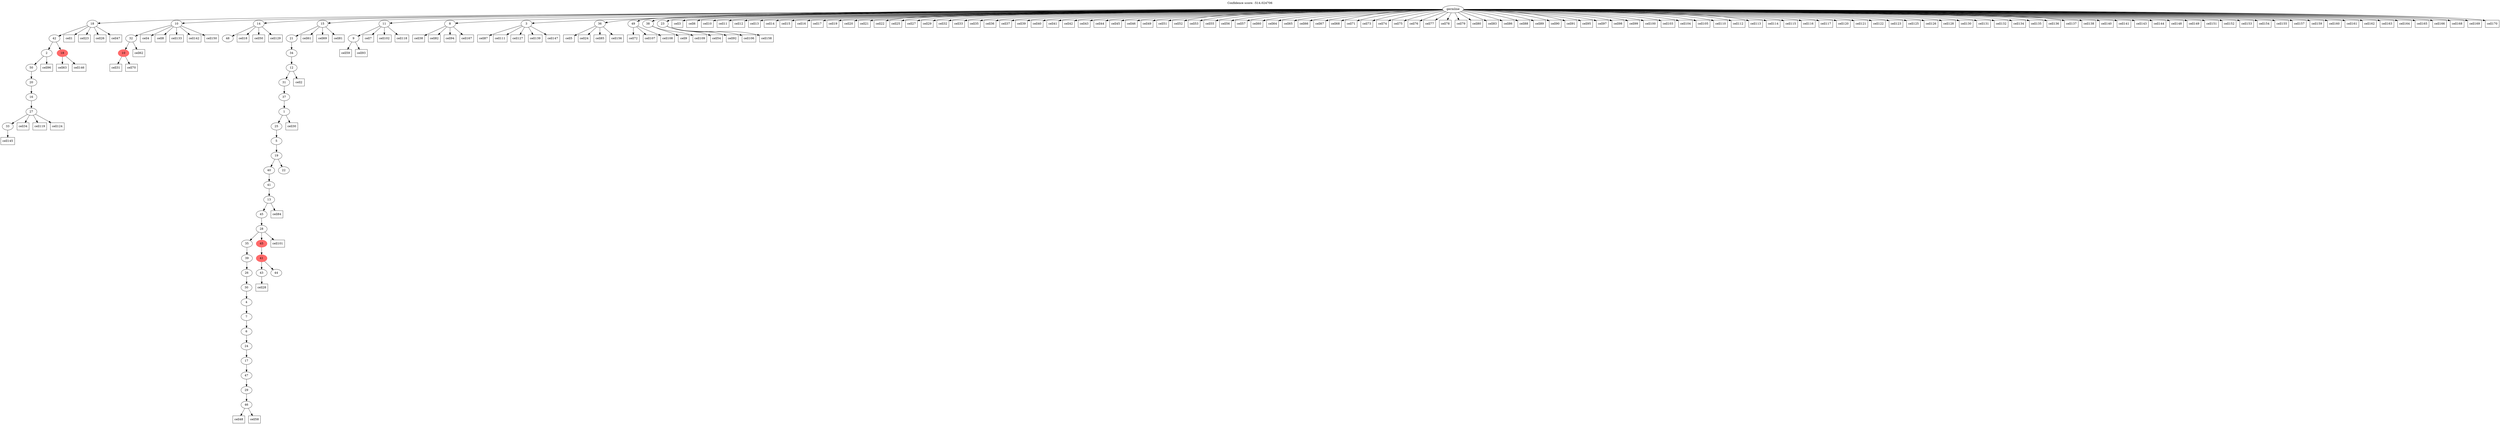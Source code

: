 digraph g {
	"52" -> "53";
	"53" [label="33"];
	"51" -> "52";
	"52" [label="27"];
	"50" -> "51";
	"51" [label="16"];
	"49" -> "50";
	"50" [label="20"];
	"48" -> "49";
	"49" [label="50"];
	"46" -> "47";
	"47" [color=indianred1, style=filled, label="18"];
	"46" -> "48";
	"48" [label="2"];
	"45" -> "46";
	"46" [label="42"];
	"42" -> "43";
	"43" [color=indianred1, style=filled, label="10"];
	"41" -> "42";
	"42" [label="32"];
	"38" -> "39";
	"39" [label="48"];
	"34" -> "35";
	"35" [label="46"];
	"33" -> "34";
	"34" [label="29"];
	"32" -> "33";
	"33" [label="47"];
	"31" -> "32";
	"32" [label="17"];
	"30" -> "31";
	"31" [label="24"];
	"29" -> "30";
	"30" [label="6"];
	"28" -> "29";
	"29" [label="7"];
	"27" -> "28";
	"28" [label="4"];
	"26" -> "27";
	"27" [label="30"];
	"25" -> "26";
	"26" [label="26"];
	"24" -> "25";
	"25" [label="39"];
	"21" -> "22";
	"22" [label="43"];
	"21" -> "23";
	"23" [label="44"];
	"20" -> "21";
	"21" [color=indianred1, style=filled, label="41"];
	"19" -> "20";
	"20" [color=indianred1, style=filled, label="45"];
	"19" -> "24";
	"24" [label="35"];
	"18" -> "19";
	"19" [label="28"];
	"17" -> "18";
	"18" [label="45"];
	"16" -> "17";
	"17" [label="13"];
	"15" -> "16";
	"16" [label="41"];
	"14" -> "15";
	"15" [label="40"];
	"14" -> "36";
	"36" [label="22"];
	"13" -> "14";
	"14" [label="19"];
	"12" -> "13";
	"13" [label="5"];
	"11" -> "12";
	"12" [label="25"];
	"10" -> "11";
	"11" [label="1"];
	"9" -> "10";
	"10" [label="37"];
	"8" -> "9";
	"9" [label="31"];
	"7" -> "8";
	"8" [label="12"];
	"6" -> "7";
	"7" [label="34"];
	"5" -> "6";
	"6" [label="21"];
	"1" -> "2";
	"2" [label="9"];
	"0" -> "1";
	"1" [label="11"];
	"0" -> "3";
	"3" [label="8"];
	"0" -> "4";
	"4" [label="3"];
	"0" -> "5";
	"5" [label="15"];
	"0" -> "37";
	"37" [label="36"];
	"0" -> "38";
	"38" [label="14"];
	"0" -> "40";
	"40" [label="49"];
	"0" -> "41";
	"41" [label="10"];
	"0" -> "44";
	"44" [label="38"];
	"0" -> "45";
	"45" [label="18"];
	"0" -> "54";
	"54" [label="23"];
	"0" [label="germline"];
	"45" -> "cell1";
	"cell1" [shape=box];
	"8" -> "cell2";
	"cell2" [shape=box];
	"0" -> "cell3";
	"cell3" [shape=box];
	"41" -> "cell4";
	"cell4" [shape=box];
	"37" -> "cell5";
	"cell5" [shape=box];
	"0" -> "cell6";
	"cell6" [shape=box];
	"1" -> "cell7";
	"cell7" [shape=box];
	"41" -> "cell8";
	"cell8" [shape=box];
	"44" -> "cell9";
	"cell9" [shape=box];
	"0" -> "cell10";
	"cell10" [shape=box];
	"0" -> "cell11";
	"cell11" [shape=box];
	"0" -> "cell12";
	"cell12" [shape=box];
	"0" -> "cell13";
	"cell13" [shape=box];
	"0" -> "cell14";
	"cell14" [shape=box];
	"0" -> "cell15";
	"cell15" [shape=box];
	"0" -> "cell16";
	"cell16" [shape=box];
	"0" -> "cell17";
	"cell17" [shape=box];
	"38" -> "cell18";
	"cell18" [shape=box];
	"0" -> "cell19";
	"cell19" [shape=box];
	"0" -> "cell20";
	"cell20" [shape=box];
	"0" -> "cell21";
	"cell21" [shape=box];
	"0" -> "cell22";
	"cell22" [shape=box];
	"45" -> "cell23";
	"cell23" [shape=box];
	"37" -> "cell24";
	"cell24" [shape=box];
	"0" -> "cell25";
	"cell25" [shape=box];
	"45" -> "cell26";
	"cell26" [shape=box];
	"0" -> "cell27";
	"cell27" [shape=box];
	"22" -> "cell28";
	"cell28" [shape=box];
	"0" -> "cell29";
	"cell29" [shape=box];
	"11" -> "cell30";
	"cell30" [shape=box];
	"43" -> "cell31";
	"cell31" [shape=box];
	"0" -> "cell32";
	"cell32" [shape=box];
	"0" -> "cell33";
	"cell33" [shape=box];
	"52" -> "cell34";
	"cell34" [shape=box];
	"0" -> "cell35";
	"cell35" [shape=box];
	"0" -> "cell36";
	"cell36" [shape=box];
	"0" -> "cell37";
	"cell37" [shape=box];
	"3" -> "cell38";
	"cell38" [shape=box];
	"0" -> "cell39";
	"cell39" [shape=box];
	"0" -> "cell40";
	"cell40" [shape=box];
	"0" -> "cell41";
	"cell41" [shape=box];
	"0" -> "cell42";
	"cell42" [shape=box];
	"0" -> "cell43";
	"cell43" [shape=box];
	"0" -> "cell44";
	"cell44" [shape=box];
	"0" -> "cell45";
	"cell45" [shape=box];
	"0" -> "cell46";
	"cell46" [shape=box];
	"45" -> "cell47";
	"cell47" [shape=box];
	"35" -> "cell48";
	"cell48" [shape=box];
	"0" -> "cell49";
	"cell49" [shape=box];
	"38" -> "cell50";
	"cell50" [shape=box];
	"0" -> "cell51";
	"cell51" [shape=box];
	"0" -> "cell52";
	"cell52" [shape=box];
	"0" -> "cell53";
	"cell53" [shape=box];
	"54" -> "cell54";
	"cell54" [shape=box];
	"0" -> "cell55";
	"cell55" [shape=box];
	"0" -> "cell56";
	"cell56" [shape=box];
	"0" -> "cell57";
	"cell57" [shape=box];
	"35" -> "cell58";
	"cell58" [shape=box];
	"2" -> "cell59";
	"cell59" [shape=box];
	"0" -> "cell60";
	"cell60" [shape=box];
	"5" -> "cell61";
	"cell61" [shape=box];
	"42" -> "cell62";
	"cell62" [shape=box];
	"47" -> "cell63";
	"cell63" [shape=box];
	"0" -> "cell64";
	"cell64" [shape=box];
	"0" -> "cell65";
	"cell65" [shape=box];
	"0" -> "cell66";
	"cell66" [shape=box];
	"0" -> "cell67";
	"cell67" [shape=box];
	"0" -> "cell68";
	"cell68" [shape=box];
	"5" -> "cell69";
	"cell69" [shape=box];
	"43" -> "cell70";
	"cell70" [shape=box];
	"0" -> "cell71";
	"cell71" [shape=box];
	"40" -> "cell72";
	"cell72" [shape=box];
	"0" -> "cell73";
	"cell73" [shape=box];
	"0" -> "cell74";
	"cell74" [shape=box];
	"0" -> "cell75";
	"cell75" [shape=box];
	"0" -> "cell76";
	"cell76" [shape=box];
	"0" -> "cell77";
	"cell77" [shape=box];
	"0" -> "cell78";
	"cell78" [shape=box];
	"0" -> "cell79";
	"cell79" [shape=box];
	"0" -> "cell80";
	"cell80" [shape=box];
	"5" -> "cell81";
	"cell81" [shape=box];
	"3" -> "cell82";
	"cell82" [shape=box];
	"0" -> "cell83";
	"cell83" [shape=box];
	"17" -> "cell84";
	"cell84" [shape=box];
	"37" -> "cell85";
	"cell85" [shape=box];
	"0" -> "cell86";
	"cell86" [shape=box];
	"4" -> "cell87";
	"cell87" [shape=box];
	"0" -> "cell88";
	"cell88" [shape=box];
	"0" -> "cell89";
	"cell89" [shape=box];
	"0" -> "cell90";
	"cell90" [shape=box];
	"0" -> "cell91";
	"cell91" [shape=box];
	"54" -> "cell92";
	"cell92" [shape=box];
	"2" -> "cell93";
	"cell93" [shape=box];
	"3" -> "cell94";
	"cell94" [shape=box];
	"0" -> "cell95";
	"cell95" [shape=box];
	"48" -> "cell96";
	"cell96" [shape=box];
	"0" -> "cell97";
	"cell97" [shape=box];
	"0" -> "cell98";
	"cell98" [shape=box];
	"0" -> "cell99";
	"cell99" [shape=box];
	"0" -> "cell100";
	"cell100" [shape=box];
	"19" -> "cell101";
	"cell101" [shape=box];
	"1" -> "cell102";
	"cell102" [shape=box];
	"0" -> "cell103";
	"cell103" [shape=box];
	"0" -> "cell104";
	"cell104" [shape=box];
	"0" -> "cell105";
	"cell105" [shape=box];
	"54" -> "cell106";
	"cell106" [shape=box];
	"40" -> "cell107";
	"cell107" [shape=box];
	"40" -> "cell108";
	"cell108" [shape=box];
	"44" -> "cell109";
	"cell109" [shape=box];
	"0" -> "cell110";
	"cell110" [shape=box];
	"4" -> "cell111";
	"cell111" [shape=box];
	"0" -> "cell112";
	"cell112" [shape=box];
	"0" -> "cell113";
	"cell113" [shape=box];
	"0" -> "cell114";
	"cell114" [shape=box];
	"0" -> "cell115";
	"cell115" [shape=box];
	"0" -> "cell116";
	"cell116" [shape=box];
	"0" -> "cell117";
	"cell117" [shape=box];
	"1" -> "cell118";
	"cell118" [shape=box];
	"52" -> "cell119";
	"cell119" [shape=box];
	"0" -> "cell120";
	"cell120" [shape=box];
	"0" -> "cell121";
	"cell121" [shape=box];
	"0" -> "cell122";
	"cell122" [shape=box];
	"0" -> "cell123";
	"cell123" [shape=box];
	"52" -> "cell124";
	"cell124" [shape=box];
	"0" -> "cell125";
	"cell125" [shape=box];
	"0" -> "cell126";
	"cell126" [shape=box];
	"4" -> "cell127";
	"cell127" [shape=box];
	"0" -> "cell128";
	"cell128" [shape=box];
	"38" -> "cell129";
	"cell129" [shape=box];
	"0" -> "cell130";
	"cell130" [shape=box];
	"0" -> "cell131";
	"cell131" [shape=box];
	"0" -> "cell132";
	"cell132" [shape=box];
	"41" -> "cell133";
	"cell133" [shape=box];
	"0" -> "cell134";
	"cell134" [shape=box];
	"0" -> "cell135";
	"cell135" [shape=box];
	"0" -> "cell136";
	"cell136" [shape=box];
	"0" -> "cell137";
	"cell137" [shape=box];
	"0" -> "cell138";
	"cell138" [shape=box];
	"4" -> "cell139";
	"cell139" [shape=box];
	"0" -> "cell140";
	"cell140" [shape=box];
	"0" -> "cell141";
	"cell141" [shape=box];
	"41" -> "cell142";
	"cell142" [shape=box];
	"0" -> "cell143";
	"cell143" [shape=box];
	"0" -> "cell144";
	"cell144" [shape=box];
	"53" -> "cell145";
	"cell145" [shape=box];
	"47" -> "cell146";
	"cell146" [shape=box];
	"4" -> "cell147";
	"cell147" [shape=box];
	"0" -> "cell148";
	"cell148" [shape=box];
	"0" -> "cell149";
	"cell149" [shape=box];
	"41" -> "cell150";
	"cell150" [shape=box];
	"0" -> "cell151";
	"cell151" [shape=box];
	"0" -> "cell152";
	"cell152" [shape=box];
	"0" -> "cell153";
	"cell153" [shape=box];
	"0" -> "cell154";
	"cell154" [shape=box];
	"0" -> "cell155";
	"cell155" [shape=box];
	"37" -> "cell156";
	"cell156" [shape=box];
	"0" -> "cell157";
	"cell157" [shape=box];
	"54" -> "cell158";
	"cell158" [shape=box];
	"0" -> "cell159";
	"cell159" [shape=box];
	"0" -> "cell160";
	"cell160" [shape=box];
	"0" -> "cell161";
	"cell161" [shape=box];
	"0" -> "cell162";
	"cell162" [shape=box];
	"0" -> "cell163";
	"cell163" [shape=box];
	"0" -> "cell164";
	"cell164" [shape=box];
	"0" -> "cell165";
	"cell165" [shape=box];
	"0" -> "cell166";
	"cell166" [shape=box];
	"3" -> "cell167";
	"cell167" [shape=box];
	"0" -> "cell168";
	"cell168" [shape=box];
	"0" -> "cell169";
	"cell169" [shape=box];
	"0" -> "cell170";
	"cell170" [shape=box];
	labelloc="t";
	label="Confidence score: -514.024706";
}

